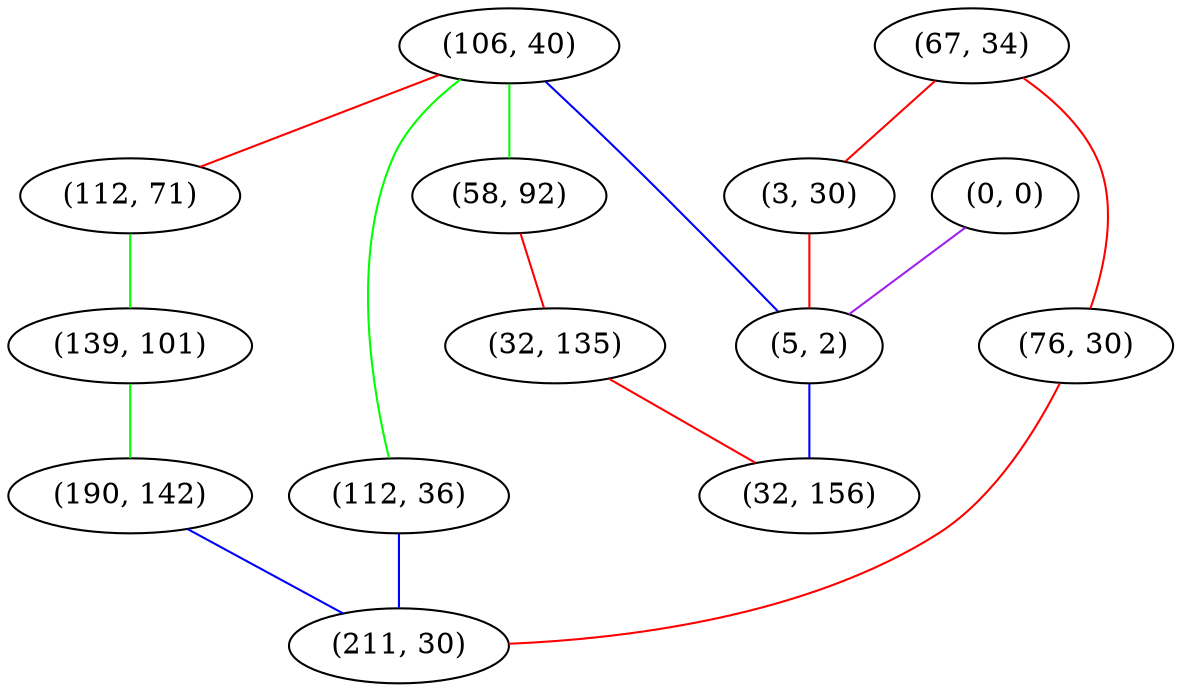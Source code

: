 graph "" {
"(106, 40)";
"(67, 34)";
"(112, 71)";
"(112, 36)";
"(139, 101)";
"(190, 142)";
"(58, 92)";
"(3, 30)";
"(0, 0)";
"(76, 30)";
"(32, 135)";
"(5, 2)";
"(211, 30)";
"(32, 156)";
"(106, 40)" -- "(5, 2)"  [color=blue, key=0, weight=3];
"(106, 40)" -- "(58, 92)"  [color=green, key=0, weight=2];
"(106, 40)" -- "(112, 71)"  [color=red, key=0, weight=1];
"(106, 40)" -- "(112, 36)"  [color=green, key=0, weight=2];
"(67, 34)" -- "(76, 30)"  [color=red, key=0, weight=1];
"(67, 34)" -- "(3, 30)"  [color=red, key=0, weight=1];
"(112, 71)" -- "(139, 101)"  [color=green, key=0, weight=2];
"(112, 36)" -- "(211, 30)"  [color=blue, key=0, weight=3];
"(139, 101)" -- "(190, 142)"  [color=green, key=0, weight=2];
"(190, 142)" -- "(211, 30)"  [color=blue, key=0, weight=3];
"(58, 92)" -- "(32, 135)"  [color=red, key=0, weight=1];
"(3, 30)" -- "(5, 2)"  [color=red, key=0, weight=1];
"(0, 0)" -- "(5, 2)"  [color=purple, key=0, weight=4];
"(76, 30)" -- "(211, 30)"  [color=red, key=0, weight=1];
"(32, 135)" -- "(32, 156)"  [color=red, key=0, weight=1];
"(5, 2)" -- "(32, 156)"  [color=blue, key=0, weight=3];
}
